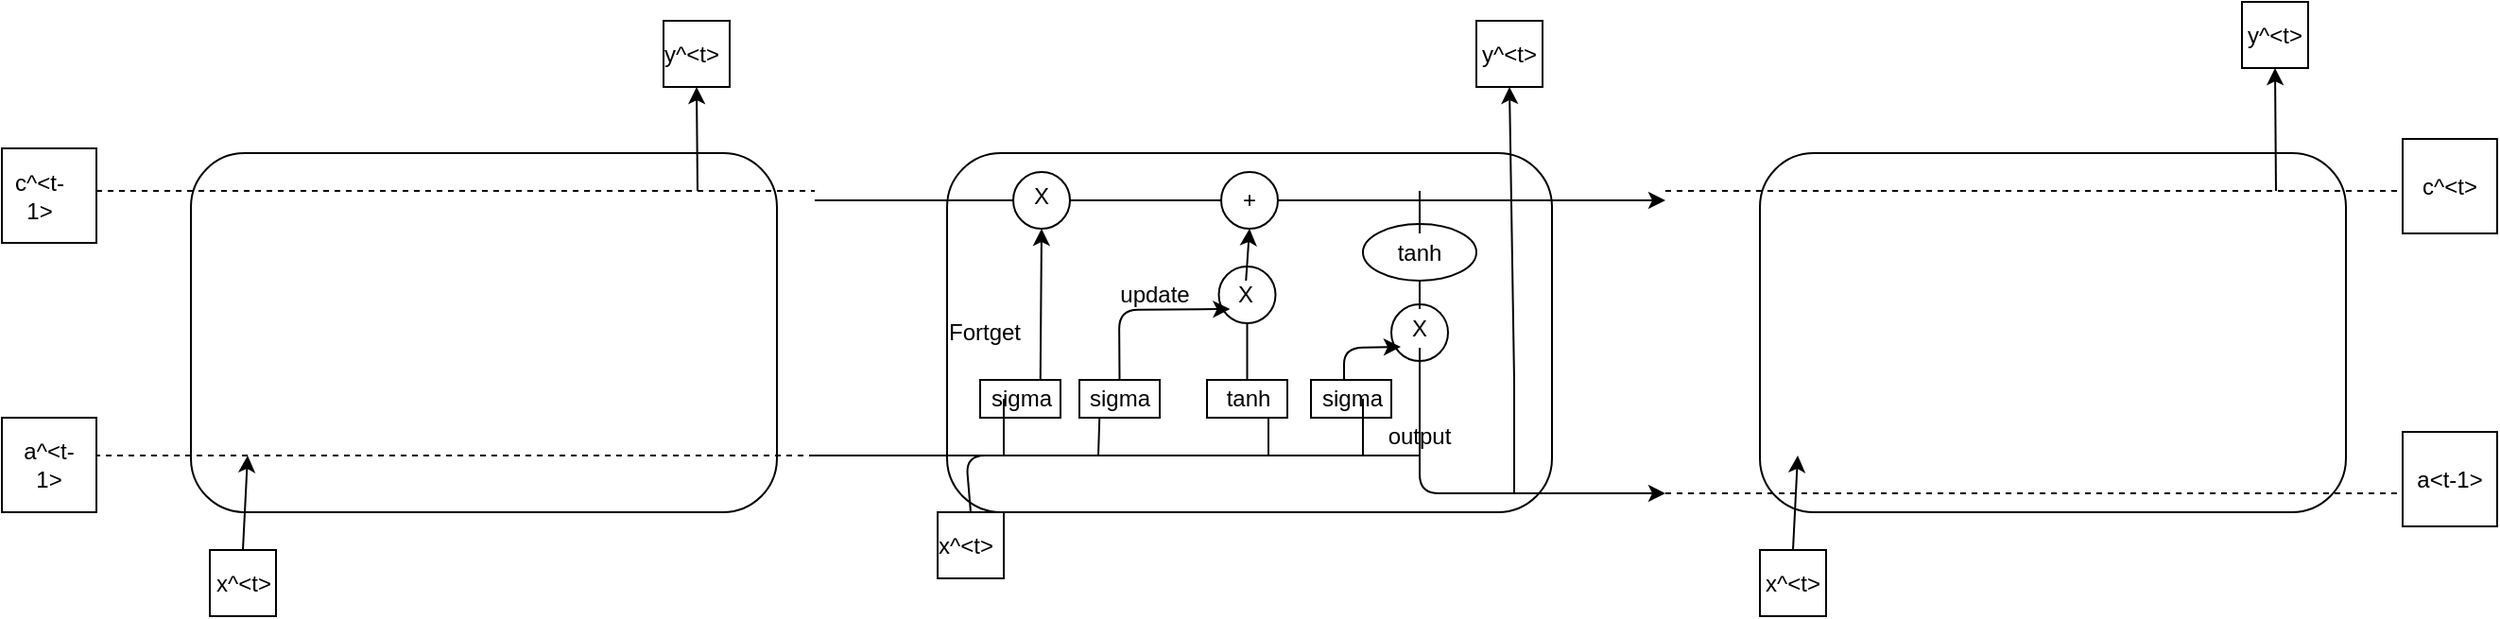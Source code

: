 <mxfile version="13.8.7" type="github">
  <diagram id="ylNeh1vFjS8cwgeXAGJi" name="Page-1">
    <mxGraphModel dx="1294" dy="790" grid="1" gridSize="10" guides="1" tooltips="1" connect="1" arrows="1" fold="1" page="1" pageScale="1" pageWidth="850" pageHeight="1100" math="0" shadow="0">
      <root>
        <mxCell id="0" />
        <mxCell id="1" parent="0" />
        <mxCell id="O_gNawuqVyuSjy5estiZ-1" value="" style="rounded=1;whiteSpace=wrap;html=1;" vertex="1" parent="1">
          <mxGeometry x="130" y="250" width="320" height="190" as="geometry" />
        </mxCell>
        <mxCell id="O_gNawuqVyuSjy5estiZ-6" value="" style="endArrow=classic;html=1;exitX=1;exitY=0.5;exitDx=0;exitDy=0;entryX=0;entryY=0.5;entryDx=0;entryDy=0;" edge="1" parent="1" source="O_gNawuqVyuSjy5estiZ-13">
          <mxGeometry width="50" height="50" relative="1" as="geometry">
            <mxPoint x="250" y="430" as="sourcePoint" />
            <mxPoint x="510" y="275" as="targetPoint" />
            <Array as="points" />
          </mxGeometry>
        </mxCell>
        <mxCell id="O_gNawuqVyuSjy5estiZ-9" value="" style="ellipse;whiteSpace=wrap;html=1;aspect=fixed;" vertex="1" parent="1">
          <mxGeometry x="165" y="260" width="30" height="30" as="geometry" />
        </mxCell>
        <mxCell id="O_gNawuqVyuSjy5estiZ-12" value="" style="endArrow=none;html=1;exitX=1;exitY=0.5;exitDx=0;exitDy=0;entryX=0;entryY=0.5;entryDx=0;entryDy=0;" edge="1" parent="1" target="O_gNawuqVyuSjy5estiZ-9">
          <mxGeometry width="50" height="50" relative="1" as="geometry">
            <mxPoint x="60" y="275" as="sourcePoint" />
            <mxPoint x="310" y="380" as="targetPoint" />
          </mxGeometry>
        </mxCell>
        <mxCell id="O_gNawuqVyuSjy5estiZ-13" value="" style="ellipse;whiteSpace=wrap;html=1;aspect=fixed;" vertex="1" parent="1">
          <mxGeometry x="275" y="260" width="30" height="30" as="geometry" />
        </mxCell>
        <mxCell id="O_gNawuqVyuSjy5estiZ-16" value="" style="endArrow=none;html=1;exitX=1;exitY=0.5;exitDx=0;exitDy=0;entryX=0;entryY=0.5;entryDx=0;entryDy=0;" edge="1" parent="1" source="O_gNawuqVyuSjy5estiZ-9" target="O_gNawuqVyuSjy5estiZ-13">
          <mxGeometry width="50" height="50" relative="1" as="geometry">
            <mxPoint x="260" y="430" as="sourcePoint" />
            <mxPoint x="310" y="380" as="targetPoint" />
          </mxGeometry>
        </mxCell>
        <mxCell id="O_gNawuqVyuSjy5estiZ-17" value="X" style="text;html=1;strokeColor=none;fillColor=none;align=center;verticalAlign=middle;whiteSpace=wrap;rounded=0;" vertex="1" parent="1">
          <mxGeometry x="160" y="265" width="40" height="15" as="geometry" />
        </mxCell>
        <mxCell id="O_gNawuqVyuSjy5estiZ-18" value="+" style="text;html=1;strokeColor=none;fillColor=none;align=center;verticalAlign=middle;whiteSpace=wrap;rounded=0;" vertex="1" parent="1">
          <mxGeometry x="270" y="260" width="40" height="30" as="geometry" />
        </mxCell>
        <mxCell id="O_gNawuqVyuSjy5estiZ-20" value="sigma" style="rounded=0;whiteSpace=wrap;html=1;" vertex="1" parent="1">
          <mxGeometry x="147.5" y="370" width="42.5" height="20" as="geometry" />
        </mxCell>
        <mxCell id="O_gNawuqVyuSjy5estiZ-21" value="sigma" style="rounded=0;whiteSpace=wrap;html=1;" vertex="1" parent="1">
          <mxGeometry x="200" y="370" width="42.5" height="20" as="geometry" />
        </mxCell>
        <mxCell id="O_gNawuqVyuSjy5estiZ-22" value="tanh" style="rounded=0;whiteSpace=wrap;html=1;" vertex="1" parent="1">
          <mxGeometry x="267.5" y="370" width="42.5" height="20" as="geometry" />
        </mxCell>
        <mxCell id="O_gNawuqVyuSjy5estiZ-23" value="sigma" style="rounded=0;whiteSpace=wrap;html=1;" vertex="1" parent="1">
          <mxGeometry x="322.5" y="370" width="42.5" height="20" as="geometry" />
        </mxCell>
        <mxCell id="O_gNawuqVyuSjy5estiZ-29" value="" style="ellipse;whiteSpace=wrap;html=1;aspect=fixed;" vertex="1" parent="1">
          <mxGeometry x="273.75" y="310" width="30" height="30" as="geometry" />
        </mxCell>
        <mxCell id="O_gNawuqVyuSjy5estiZ-33" value="X" style="text;html=1;strokeColor=none;fillColor=none;align=center;verticalAlign=middle;whiteSpace=wrap;rounded=0;" vertex="1" parent="1">
          <mxGeometry x="271.25" y="317.5" width="33.75" height="15" as="geometry" />
        </mxCell>
        <mxCell id="O_gNawuqVyuSjy5estiZ-35" value="" style="endArrow=none;html=1;entryX=0.5;entryY=1;entryDx=0;entryDy=0;exitX=0.5;exitY=0;exitDx=0;exitDy=0;" edge="1" parent="1" source="O_gNawuqVyuSjy5estiZ-22" target="O_gNawuqVyuSjy5estiZ-29">
          <mxGeometry width="50" height="50" relative="1" as="geometry">
            <mxPoint x="250" y="430" as="sourcePoint" />
            <mxPoint x="300" y="380" as="targetPoint" />
          </mxGeometry>
        </mxCell>
        <mxCell id="O_gNawuqVyuSjy5estiZ-36" value="" style="endArrow=classic;html=1;entryX=0.5;entryY=1;entryDx=0;entryDy=0;exitX=0.5;exitY=0;exitDx=0;exitDy=0;" edge="1" parent="1" source="O_gNawuqVyuSjy5estiZ-33" target="O_gNawuqVyuSjy5estiZ-18">
          <mxGeometry width="50" height="50" relative="1" as="geometry">
            <mxPoint x="250" y="430" as="sourcePoint" />
            <mxPoint x="300" y="380" as="targetPoint" />
          </mxGeometry>
        </mxCell>
        <mxCell id="O_gNawuqVyuSjy5estiZ-37" value="" style="ellipse;whiteSpace=wrap;html=1;" vertex="1" parent="1">
          <mxGeometry x="350" y="287.5" width="60" height="30" as="geometry" />
        </mxCell>
        <mxCell id="O_gNawuqVyuSjy5estiZ-38" value="tanh" style="text;html=1;strokeColor=none;fillColor=none;align=center;verticalAlign=middle;whiteSpace=wrap;rounded=0;" vertex="1" parent="1">
          <mxGeometry x="360" y="292.5" width="40" height="20" as="geometry" />
        </mxCell>
        <mxCell id="O_gNawuqVyuSjy5estiZ-39" value="" style="ellipse;whiteSpace=wrap;html=1;aspect=fixed;" vertex="1" parent="1">
          <mxGeometry x="365" y="330" width="30" height="30" as="geometry" />
        </mxCell>
        <mxCell id="O_gNawuqVyuSjy5estiZ-40" value="X" style="text;html=1;strokeColor=none;fillColor=none;align=center;verticalAlign=middle;whiteSpace=wrap;rounded=0;" vertex="1" parent="1">
          <mxGeometry x="360" y="332.5" width="40" height="20" as="geometry" />
        </mxCell>
        <mxCell id="O_gNawuqVyuSjy5estiZ-41" value="" style="endArrow=none;html=1;exitX=0.5;exitY=0;exitDx=0;exitDy=0;" edge="1" parent="1" source="O_gNawuqVyuSjy5estiZ-38">
          <mxGeometry width="50" height="50" relative="1" as="geometry">
            <mxPoint x="250" y="430" as="sourcePoint" />
            <mxPoint x="380" y="270" as="targetPoint" />
          </mxGeometry>
        </mxCell>
        <mxCell id="O_gNawuqVyuSjy5estiZ-42" value="" style="endArrow=none;html=1;entryX=0.5;entryY=0;entryDx=0;entryDy=0;exitX=0.5;exitY=1;exitDx=0;exitDy=0;" edge="1" parent="1" source="O_gNawuqVyuSjy5estiZ-37" target="O_gNawuqVyuSjy5estiZ-40">
          <mxGeometry width="50" height="50" relative="1" as="geometry">
            <mxPoint x="250" y="430" as="sourcePoint" />
            <mxPoint x="300" y="380" as="targetPoint" />
          </mxGeometry>
        </mxCell>
        <mxCell id="O_gNawuqVyuSjy5estiZ-47" value="" style="endArrow=classic;html=1;entryX=0.25;entryY=1;entryDx=0;entryDy=0;exitX=0.5;exitY=0;exitDx=0;exitDy=0;" edge="1" parent="1" source="O_gNawuqVyuSjy5estiZ-21" target="O_gNawuqVyuSjy5estiZ-33">
          <mxGeometry width="50" height="50" relative="1" as="geometry">
            <mxPoint x="250" y="430" as="sourcePoint" />
            <mxPoint x="300" y="380" as="targetPoint" />
            <Array as="points">
              <mxPoint x="221" y="333" />
            </Array>
          </mxGeometry>
        </mxCell>
        <mxCell id="O_gNawuqVyuSjy5estiZ-48" value="" style="endArrow=classic;html=1;exitX=0.75;exitY=0;exitDx=0;exitDy=0;entryX=0.5;entryY=1;entryDx=0;entryDy=0;" edge="1" parent="1" source="O_gNawuqVyuSjy5estiZ-20" target="O_gNawuqVyuSjy5estiZ-9">
          <mxGeometry width="50" height="50" relative="1" as="geometry">
            <mxPoint x="250" y="430" as="sourcePoint" />
            <mxPoint x="300" y="380" as="targetPoint" />
          </mxGeometry>
        </mxCell>
        <mxCell id="O_gNawuqVyuSjy5estiZ-49" value="Fortget" style="text;html=1;strokeColor=none;fillColor=none;align=center;verticalAlign=middle;whiteSpace=wrap;rounded=0;" vertex="1" parent="1">
          <mxGeometry x="135" y="340" width="30" height="10" as="geometry" />
        </mxCell>
        <mxCell id="O_gNawuqVyuSjy5estiZ-50" value="update" style="text;html=1;strokeColor=none;fillColor=none;align=center;verticalAlign=middle;whiteSpace=wrap;rounded=0;" vertex="1" parent="1">
          <mxGeometry x="220" y="315" width="40" height="20" as="geometry" />
        </mxCell>
        <mxCell id="O_gNawuqVyuSjy5estiZ-51" value="output" style="text;html=1;strokeColor=none;fillColor=none;align=center;verticalAlign=middle;whiteSpace=wrap;rounded=0;" vertex="1" parent="1">
          <mxGeometry x="360" y="390" width="40" height="20" as="geometry" />
        </mxCell>
        <mxCell id="O_gNawuqVyuSjy5estiZ-55" value="" style="endArrow=none;html=1;exitX=1;exitY=0.5;exitDx=0;exitDy=0;entryX=0.5;entryY=1;entryDx=0;entryDy=0;" edge="1" parent="1" target="O_gNawuqVyuSjy5estiZ-51">
          <mxGeometry width="50" height="50" relative="1" as="geometry">
            <mxPoint x="60" y="410" as="sourcePoint" />
            <mxPoint x="300" y="380" as="targetPoint" />
          </mxGeometry>
        </mxCell>
        <mxCell id="O_gNawuqVyuSjy5estiZ-56" value="" style="endArrow=none;html=1;entryX=0.294;entryY=0.5;entryDx=0;entryDy=0;entryPerimeter=0;" edge="1" parent="1" target="O_gNawuqVyuSjy5estiZ-20">
          <mxGeometry width="50" height="50" relative="1" as="geometry">
            <mxPoint x="160" y="410" as="sourcePoint" />
            <mxPoint x="300" y="380" as="targetPoint" />
          </mxGeometry>
        </mxCell>
        <mxCell id="O_gNawuqVyuSjy5estiZ-57" value="" style="endArrow=none;html=1;entryX=0.25;entryY=1;entryDx=0;entryDy=0;" edge="1" parent="1" target="O_gNawuqVyuSjy5estiZ-21">
          <mxGeometry width="50" height="50" relative="1" as="geometry">
            <mxPoint x="210" y="410" as="sourcePoint" />
            <mxPoint x="300" y="380" as="targetPoint" />
          </mxGeometry>
        </mxCell>
        <mxCell id="O_gNawuqVyuSjy5estiZ-58" value="" style="endArrow=none;html=1;" edge="1" parent="1">
          <mxGeometry width="50" height="50" relative="1" as="geometry">
            <mxPoint x="300" y="410" as="sourcePoint" />
            <mxPoint x="300" y="390" as="targetPoint" />
          </mxGeometry>
        </mxCell>
        <mxCell id="O_gNawuqVyuSjy5estiZ-59" value="" style="endArrow=none;html=1;entryX=0.647;entryY=0.5;entryDx=0;entryDy=0;entryPerimeter=0;" edge="1" parent="1" target="O_gNawuqVyuSjy5estiZ-23">
          <mxGeometry width="50" height="50" relative="1" as="geometry">
            <mxPoint x="350" y="410" as="sourcePoint" />
            <mxPoint x="300" y="380" as="targetPoint" />
          </mxGeometry>
        </mxCell>
        <mxCell id="O_gNawuqVyuSjy5estiZ-60" value="" style="endArrow=classic;html=1;entryX=0.25;entryY=1;entryDx=0;entryDy=0;" edge="1" parent="1" target="O_gNawuqVyuSjy5estiZ-40">
          <mxGeometry width="50" height="50" relative="1" as="geometry">
            <mxPoint x="340" y="370" as="sourcePoint" />
            <mxPoint x="300" y="380" as="targetPoint" />
            <Array as="points">
              <mxPoint x="340" y="353" />
            </Array>
          </mxGeometry>
        </mxCell>
        <mxCell id="O_gNawuqVyuSjy5estiZ-61" value="" style="whiteSpace=wrap;html=1;aspect=fixed;" vertex="1" parent="1">
          <mxGeometry x="125" y="440" width="35" height="35" as="geometry" />
        </mxCell>
        <mxCell id="O_gNawuqVyuSjy5estiZ-66" value="" style="endArrow=none;html=1;exitX=0.5;exitY=0;exitDx=0;exitDy=0;" edge="1" parent="1" source="O_gNawuqVyuSjy5estiZ-61">
          <mxGeometry width="50" height="50" relative="1" as="geometry">
            <mxPoint x="150" y="430" as="sourcePoint" />
            <mxPoint x="160" y="410" as="targetPoint" />
            <Array as="points">
              <mxPoint x="140" y="410" />
            </Array>
          </mxGeometry>
        </mxCell>
        <mxCell id="O_gNawuqVyuSjy5estiZ-68" value="y^&amp;lt;t&amp;gt;" style="whiteSpace=wrap;html=1;aspect=fixed;" vertex="1" parent="1">
          <mxGeometry x="410" y="180" width="35" height="35" as="geometry" />
        </mxCell>
        <mxCell id="O_gNawuqVyuSjy5estiZ-70" value="" style="endArrow=classic;html=1;entryX=0.5;entryY=1;entryDx=0;entryDy=0;" edge="1" parent="1" target="O_gNawuqVyuSjy5estiZ-68">
          <mxGeometry width="50" height="50" relative="1" as="geometry">
            <mxPoint x="430" y="370" as="sourcePoint" />
            <mxPoint x="410" y="380" as="targetPoint" />
          </mxGeometry>
        </mxCell>
        <mxCell id="O_gNawuqVyuSjy5estiZ-71" value="x^&amp;lt;t&amp;gt;" style="text;html=1;strokeColor=none;fillColor=none;align=center;verticalAlign=middle;whiteSpace=wrap;rounded=0;" vertex="1" parent="1">
          <mxGeometry x="120" y="447.5" width="40" height="20" as="geometry" />
        </mxCell>
        <mxCell id="O_gNawuqVyuSjy5estiZ-72" value="" style="endArrow=classic;html=1;" edge="1" parent="1">
          <mxGeometry width="50" height="50" relative="1" as="geometry">
            <mxPoint x="380" y="353" as="sourcePoint" />
            <mxPoint x="510" y="430" as="targetPoint" />
            <Array as="points">
              <mxPoint x="380" y="430" />
            </Array>
          </mxGeometry>
        </mxCell>
        <mxCell id="O_gNawuqVyuSjy5estiZ-73" value="" style="endArrow=none;html=1;" edge="1" parent="1">
          <mxGeometry width="50" height="50" relative="1" as="geometry">
            <mxPoint x="430" y="430" as="sourcePoint" />
            <mxPoint x="430" y="370" as="targetPoint" />
          </mxGeometry>
        </mxCell>
        <mxCell id="O_gNawuqVyuSjy5estiZ-74" value="" style="rounded=1;whiteSpace=wrap;html=1;" vertex="1" parent="1">
          <mxGeometry x="560" y="250" width="310" height="190" as="geometry" />
        </mxCell>
        <mxCell id="O_gNawuqVyuSjy5estiZ-75" value="" style="rounded=1;whiteSpace=wrap;html=1;" vertex="1" parent="1">
          <mxGeometry x="-270" y="250" width="310" height="190" as="geometry" />
        </mxCell>
        <mxCell id="O_gNawuqVyuSjy5estiZ-78" value="" style="endArrow=none;dashed=1;html=1;" edge="1" parent="1">
          <mxGeometry width="50" height="50" relative="1" as="geometry">
            <mxPoint x="60" y="410" as="sourcePoint" />
            <mxPoint x="-320" y="410" as="targetPoint" />
          </mxGeometry>
        </mxCell>
        <mxCell id="O_gNawuqVyuSjy5estiZ-80" value="" style="endArrow=none;dashed=1;html=1;" edge="1" parent="1">
          <mxGeometry width="50" height="50" relative="1" as="geometry">
            <mxPoint x="-320" y="270" as="sourcePoint" />
            <mxPoint x="60" y="270" as="targetPoint" />
          </mxGeometry>
        </mxCell>
        <mxCell id="O_gNawuqVyuSjy5estiZ-81" value="" style="endArrow=none;dashed=1;html=1;" edge="1" parent="1">
          <mxGeometry width="50" height="50" relative="1" as="geometry">
            <mxPoint x="510" y="430" as="sourcePoint" />
            <mxPoint x="900" y="430" as="targetPoint" />
          </mxGeometry>
        </mxCell>
        <mxCell id="O_gNawuqVyuSjy5estiZ-82" value="" style="endArrow=none;dashed=1;html=1;" edge="1" parent="1">
          <mxGeometry width="50" height="50" relative="1" as="geometry">
            <mxPoint x="510" y="270" as="sourcePoint" />
            <mxPoint x="900" y="270" as="targetPoint" />
          </mxGeometry>
        </mxCell>
        <mxCell id="O_gNawuqVyuSjy5estiZ-83" value="" style="whiteSpace=wrap;html=1;aspect=fixed;" vertex="1" parent="1">
          <mxGeometry x="-370" y="247.5" width="50" height="50" as="geometry" />
        </mxCell>
        <mxCell id="O_gNawuqVyuSjy5estiZ-84" value="" style="whiteSpace=wrap;html=1;aspect=fixed;" vertex="1" parent="1">
          <mxGeometry x="-370" y="390" width="50" height="50" as="geometry" />
        </mxCell>
        <mxCell id="O_gNawuqVyuSjy5estiZ-85" value="" style="whiteSpace=wrap;html=1;aspect=fixed;" vertex="1" parent="1">
          <mxGeometry x="900" y="242.5" width="50" height="50" as="geometry" />
        </mxCell>
        <mxCell id="O_gNawuqVyuSjy5estiZ-86" value="" style="whiteSpace=wrap;html=1;aspect=fixed;" vertex="1" parent="1">
          <mxGeometry x="900" y="397.5" width="50" height="50" as="geometry" />
        </mxCell>
        <mxCell id="O_gNawuqVyuSjy5estiZ-87" value="c^&amp;lt;t-1&amp;gt;" style="text;html=1;strokeColor=none;fillColor=none;align=center;verticalAlign=middle;whiteSpace=wrap;rounded=0;" vertex="1" parent="1">
          <mxGeometry x="-370" y="262.5" width="40" height="20" as="geometry" />
        </mxCell>
        <mxCell id="O_gNawuqVyuSjy5estiZ-88" value="a^&amp;lt;t-1&amp;gt;" style="text;html=1;strokeColor=none;fillColor=none;align=center;verticalAlign=middle;whiteSpace=wrap;rounded=0;" vertex="1" parent="1">
          <mxGeometry x="-365" y="405" width="40" height="20" as="geometry" />
        </mxCell>
        <mxCell id="O_gNawuqVyuSjy5estiZ-89" value="c^&amp;lt;t&amp;gt;" style="text;html=1;strokeColor=none;fillColor=none;align=center;verticalAlign=middle;whiteSpace=wrap;rounded=0;" vertex="1" parent="1">
          <mxGeometry x="905" y="257.5" width="40" height="20" as="geometry" />
        </mxCell>
        <mxCell id="O_gNawuqVyuSjy5estiZ-90" value="a&amp;lt;t-1&amp;gt;" style="text;html=1;strokeColor=none;fillColor=none;align=center;verticalAlign=middle;whiteSpace=wrap;rounded=0;" vertex="1" parent="1">
          <mxGeometry x="905" y="412.5" width="40" height="20" as="geometry" />
        </mxCell>
        <mxCell id="O_gNawuqVyuSjy5estiZ-91" value="" style="whiteSpace=wrap;html=1;aspect=fixed;" vertex="1" parent="1">
          <mxGeometry x="-260" y="460" width="35" height="35" as="geometry" />
        </mxCell>
        <mxCell id="O_gNawuqVyuSjy5estiZ-92" value="" style="endArrow=classic;html=1;exitX=0.5;exitY=0;exitDx=0;exitDy=0;" edge="1" parent="1" source="O_gNawuqVyuSjy5estiZ-91">
          <mxGeometry width="50" height="50" relative="1" as="geometry">
            <mxPoint x="-200" y="430" as="sourcePoint" />
            <mxPoint x="-240" y="410" as="targetPoint" />
          </mxGeometry>
        </mxCell>
        <mxCell id="O_gNawuqVyuSjy5estiZ-93" value="" style="whiteSpace=wrap;html=1;aspect=fixed;" vertex="1" parent="1">
          <mxGeometry x="-20" y="180" width="35" height="35" as="geometry" />
        </mxCell>
        <mxCell id="O_gNawuqVyuSjy5estiZ-94" value="" style="endArrow=classic;html=1;entryX=0.5;entryY=1;entryDx=0;entryDy=0;" edge="1" parent="1" target="O_gNawuqVyuSjy5estiZ-93">
          <mxGeometry width="50" height="50" relative="1" as="geometry">
            <mxPoint x="-2" y="270" as="sourcePoint" />
            <mxPoint x="-150" y="380" as="targetPoint" />
          </mxGeometry>
        </mxCell>
        <mxCell id="O_gNawuqVyuSjy5estiZ-95" value="x^&amp;lt;t&amp;gt;" style="whiteSpace=wrap;html=1;aspect=fixed;" vertex="1" parent="1">
          <mxGeometry x="560" y="460" width="35" height="35" as="geometry" />
        </mxCell>
        <mxCell id="O_gNawuqVyuSjy5estiZ-97" value="" style="endArrow=classic;html=1;exitX=0.5;exitY=0;exitDx=0;exitDy=0;" edge="1" parent="1" source="O_gNawuqVyuSjy5estiZ-95">
          <mxGeometry width="50" height="50" relative="1" as="geometry">
            <mxPoint x="520" y="430" as="sourcePoint" />
            <mxPoint x="580" y="410" as="targetPoint" />
          </mxGeometry>
        </mxCell>
        <mxCell id="O_gNawuqVyuSjy5estiZ-98" value="y^&amp;lt;t&amp;gt;" style="whiteSpace=wrap;html=1;aspect=fixed;" vertex="1" parent="1">
          <mxGeometry x="815" y="170" width="35" height="35" as="geometry" />
        </mxCell>
        <mxCell id="O_gNawuqVyuSjy5estiZ-99" value="" style="endArrow=classic;html=1;entryX=0.5;entryY=1;entryDx=0;entryDy=0;" edge="1" parent="1" target="O_gNawuqVyuSjy5estiZ-98">
          <mxGeometry width="50" height="50" relative="1" as="geometry">
            <mxPoint x="833" y="270" as="sourcePoint" />
            <mxPoint x="750" y="380" as="targetPoint" />
          </mxGeometry>
        </mxCell>
        <mxCell id="O_gNawuqVyuSjy5estiZ-100" value="x^&amp;lt;t&amp;gt;" style="text;html=1;strokeColor=none;fillColor=none;align=center;verticalAlign=middle;whiteSpace=wrap;rounded=0;" vertex="1" parent="1">
          <mxGeometry x="-262.5" y="467.5" width="40" height="20" as="geometry" />
        </mxCell>
        <mxCell id="O_gNawuqVyuSjy5estiZ-101" value="y^&amp;lt;t&amp;gt;" style="text;html=1;strokeColor=none;fillColor=none;align=center;verticalAlign=middle;whiteSpace=wrap;rounded=0;" vertex="1" parent="1">
          <mxGeometry x="-25" y="187.5" width="40" height="20" as="geometry" />
        </mxCell>
      </root>
    </mxGraphModel>
  </diagram>
</mxfile>
